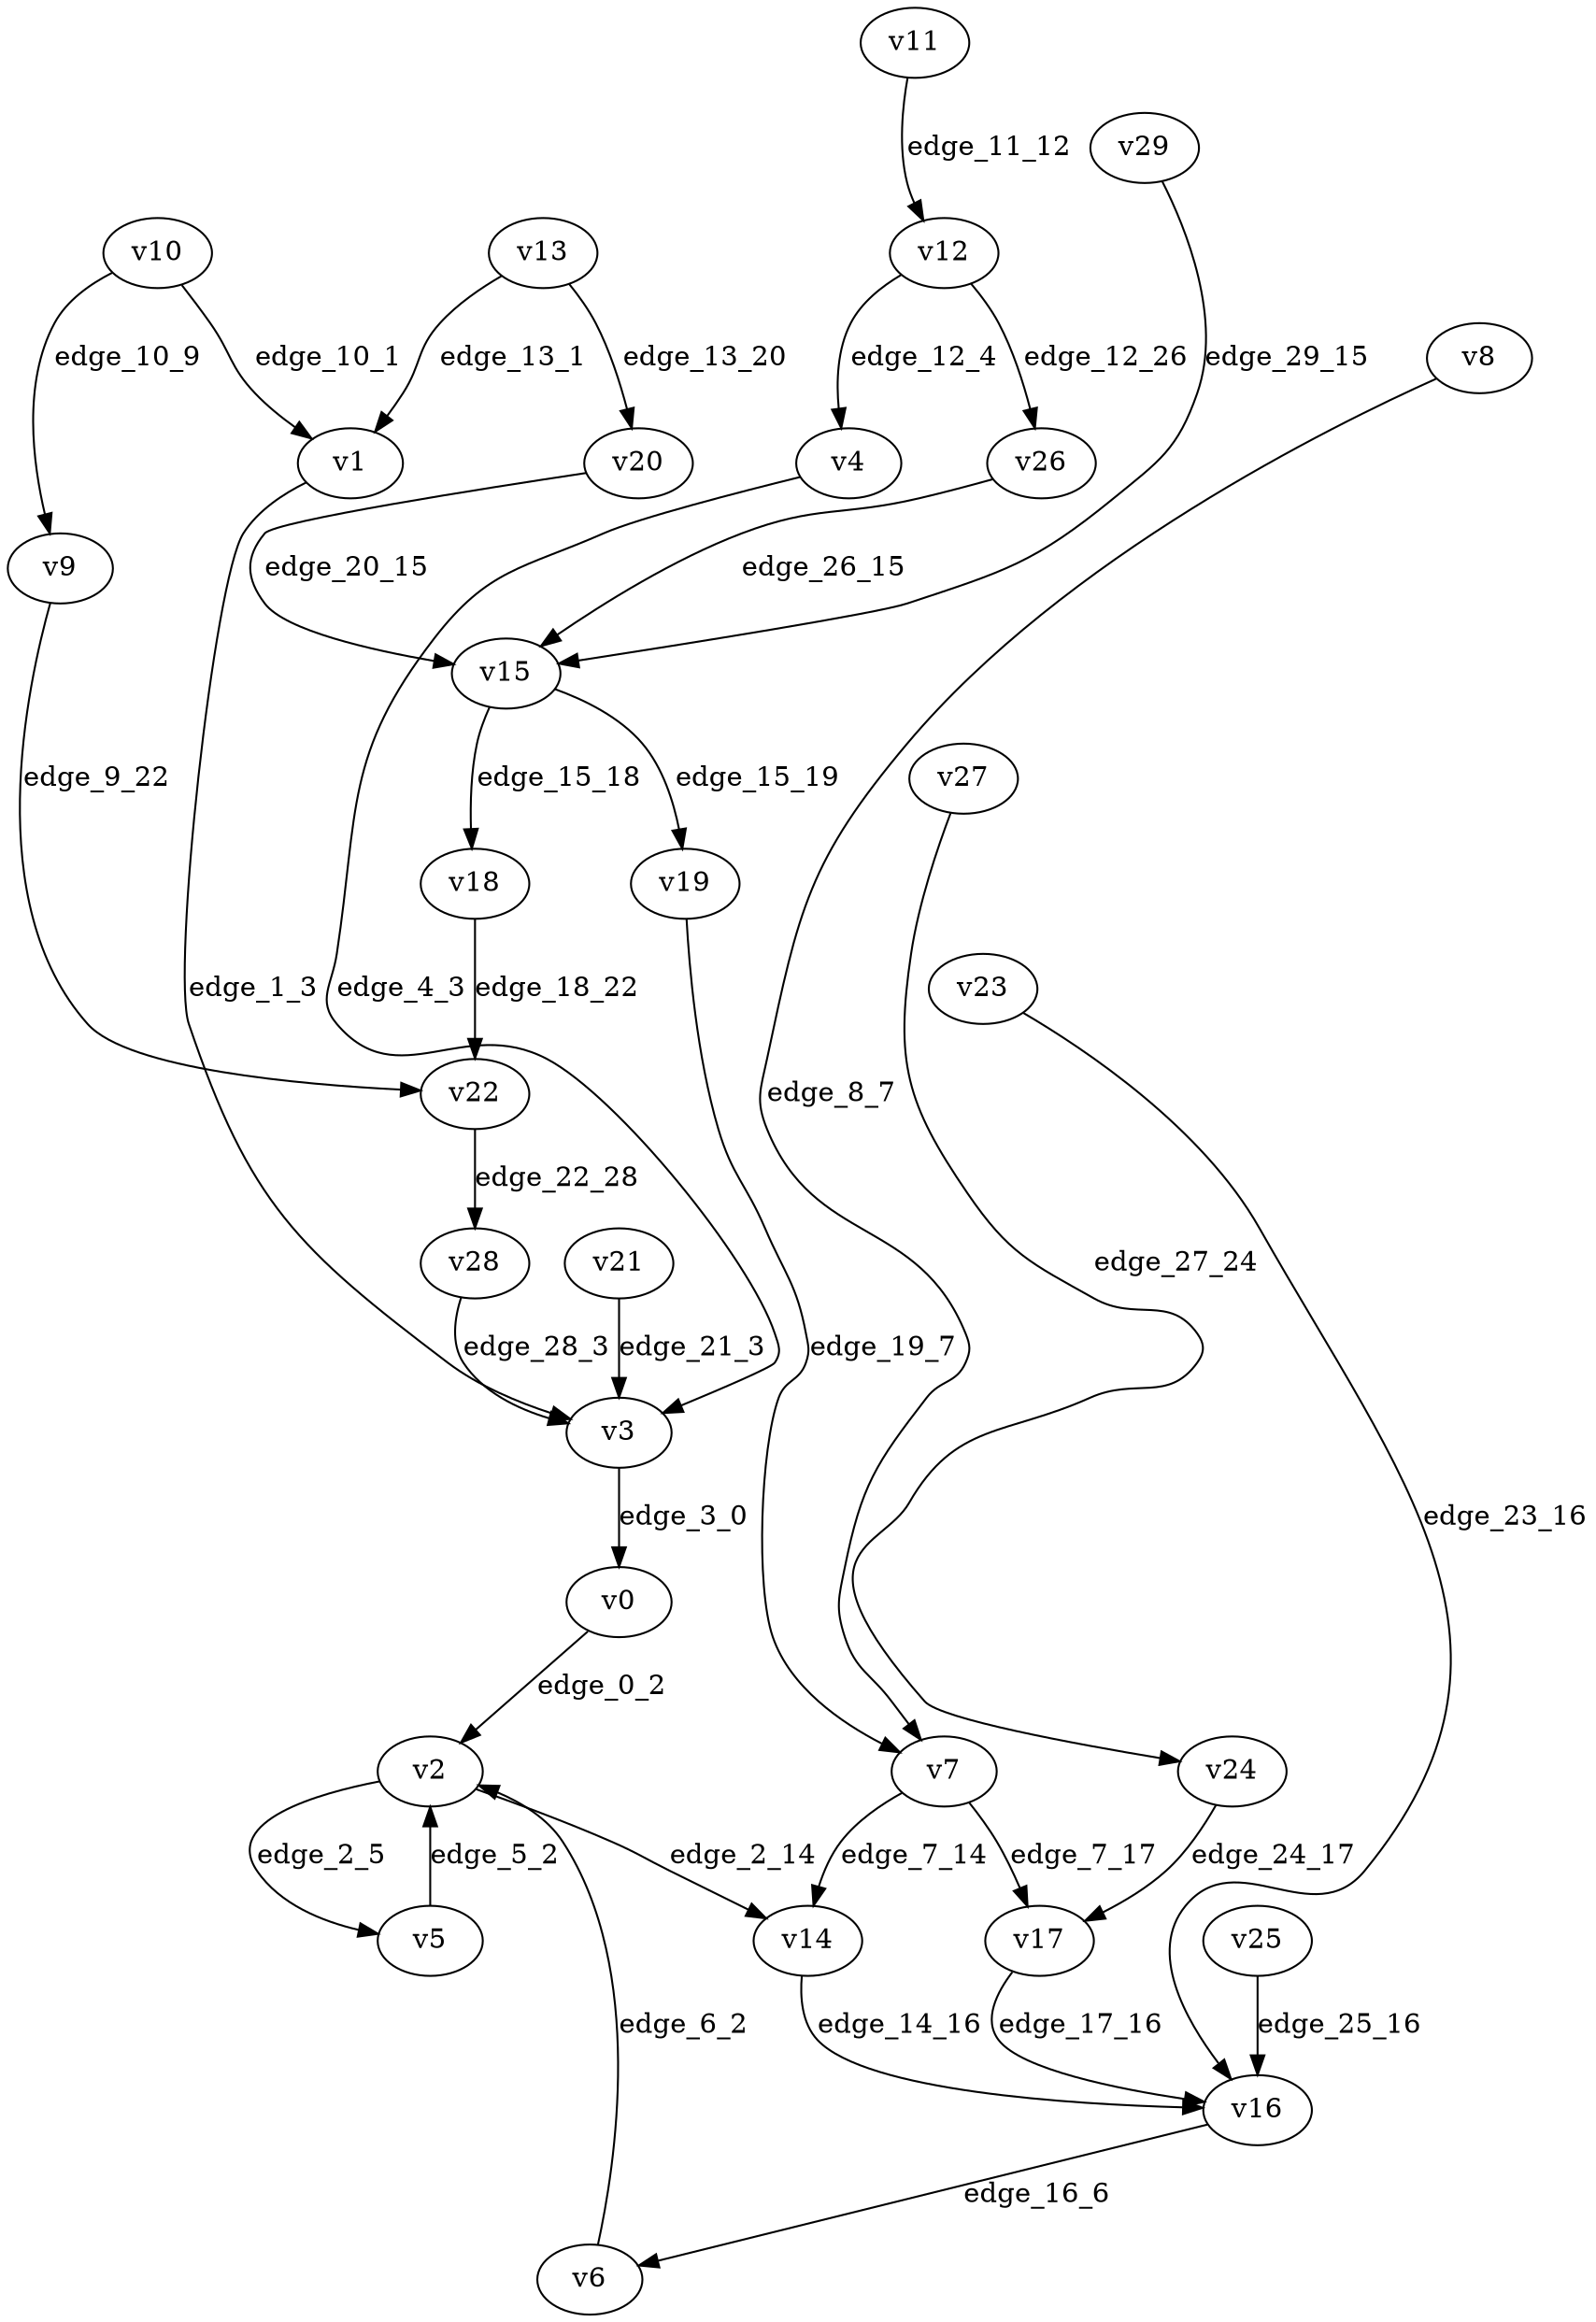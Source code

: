 digraph G {
    // Stochastic discounted game

    v0 [name="v0", player=0];
    v1 [name="v1", player=1];
    v2 [name="v2", player=-1];
    v3 [name="v3", player=-1];
    v4 [name="v4", player=0];
    v5 [name="v5", player=0];
    v6 [name="v6", player=1];
    v7 [name="v7", player=-1];
    v8 [name="v8", player=0];
    v9 [name="v9", player=1];
    v10 [name="v10", player=-1];
    v11 [name="v11", player=1];
    v12 [name="v12", player=-1];
    v13 [name="v13", player=-1];
    v14 [name="v14", player=0];
    v15 [name="v15", player=-1];
    v16 [name="v16", player=-1];
    v17 [name="v17", player=0];
    v18 [name="v18", player=0];
    v19 [name="v19", player=1];
    v20 [name="v20", player=1];
    v21 [name="v21", player=1];
    v22 [name="v22", player=-1];
    v23 [name="v23", player=1];
    v24 [name="v24", player=-1];
    v25 [name="v25", player=1];
    v26 [name="v26", player=1];
    v27 [name="v27", player=0];
    v28 [name="v28", player=0];
    v29 [name="v29", player=0];

    v0 -> v2 [label="edge_0_2", weight=-7.252099, discount=0.342521];
    v1 -> v3 [label="edge_1_3", weight=-2.924753, discount=0.160894];
    v2 -> v5 [label="edge_2_5", probability=0.568461];
    v2 -> v14 [label="edge_2_14", probability=0.431539];
    v3 -> v0 [label="edge_3_0", probability=1.000000];
    v4 -> v3 [label="edge_4_3", weight=-3.990459, discount=0.621296];
    v5 -> v2 [label="edge_5_2", weight=6.971695, discount=0.121411];
    v6 -> v2 [label="edge_6_2", weight=3.763070, discount=0.731079];
    v7 -> v17 [label="edge_7_17", probability=0.562809];
    v7 -> v14 [label="edge_7_14", probability=0.437191];
    v8 -> v7 [label="edge_8_7", weight=-5.454023, discount=0.707826];
    v9 -> v22 [label="edge_9_22", weight=1.821500, discount=0.725194];
    v10 -> v9 [label="edge_10_9", probability=0.432339];
    v10 -> v1 [label="edge_10_1", probability=0.567661];
    v11 -> v12 [label="edge_11_12", weight=-6.048350, discount=0.154395];
    v12 -> v4 [label="edge_12_4", probability=0.510183];
    v12 -> v26 [label="edge_12_26", probability=0.489817];
    v13 -> v1 [label="edge_13_1", probability=0.582329];
    v13 -> v20 [label="edge_13_20", probability=0.417671];
    v14 -> v16 [label="edge_14_16", weight=-3.716270, discount=0.206623];
    v15 -> v19 [label="edge_15_19", probability=0.579137];
    v15 -> v18 [label="edge_15_18", probability=0.420863];
    v16 -> v6 [label="edge_16_6", probability=1.000000];
    v17 -> v16 [label="edge_17_16", weight=-6.984297, discount=0.793528];
    v18 -> v22 [label="edge_18_22", weight=9.425941, discount=0.634250];
    v19 -> v7 [label="edge_19_7", weight=-3.924137, discount=0.867140];
    v20 -> v15 [label="edge_20_15", weight=-8.042005, discount=0.566834];
    v21 -> v3 [label="edge_21_3", weight=8.250654, discount=0.539362];
    v22 -> v28 [label="edge_22_28", probability=1.000000];
    v23 -> v16 [label="edge_23_16", weight=-4.457441, discount=0.845975];
    v24 -> v17 [label="edge_24_17", probability=1.000000];
    v25 -> v16 [label="edge_25_16", weight=4.553610, discount=0.100466];
    v26 -> v15 [label="edge_26_15", weight=-8.161708, discount=0.157781];
    v27 -> v24 [label="edge_27_24", weight=-0.699800, discount=0.330686];
    v28 -> v3 [label="edge_28_3", weight=-6.267012, discount=0.374387];
    v29 -> v15 [label="edge_29_15", weight=-2.965364, discount=0.525699];
}